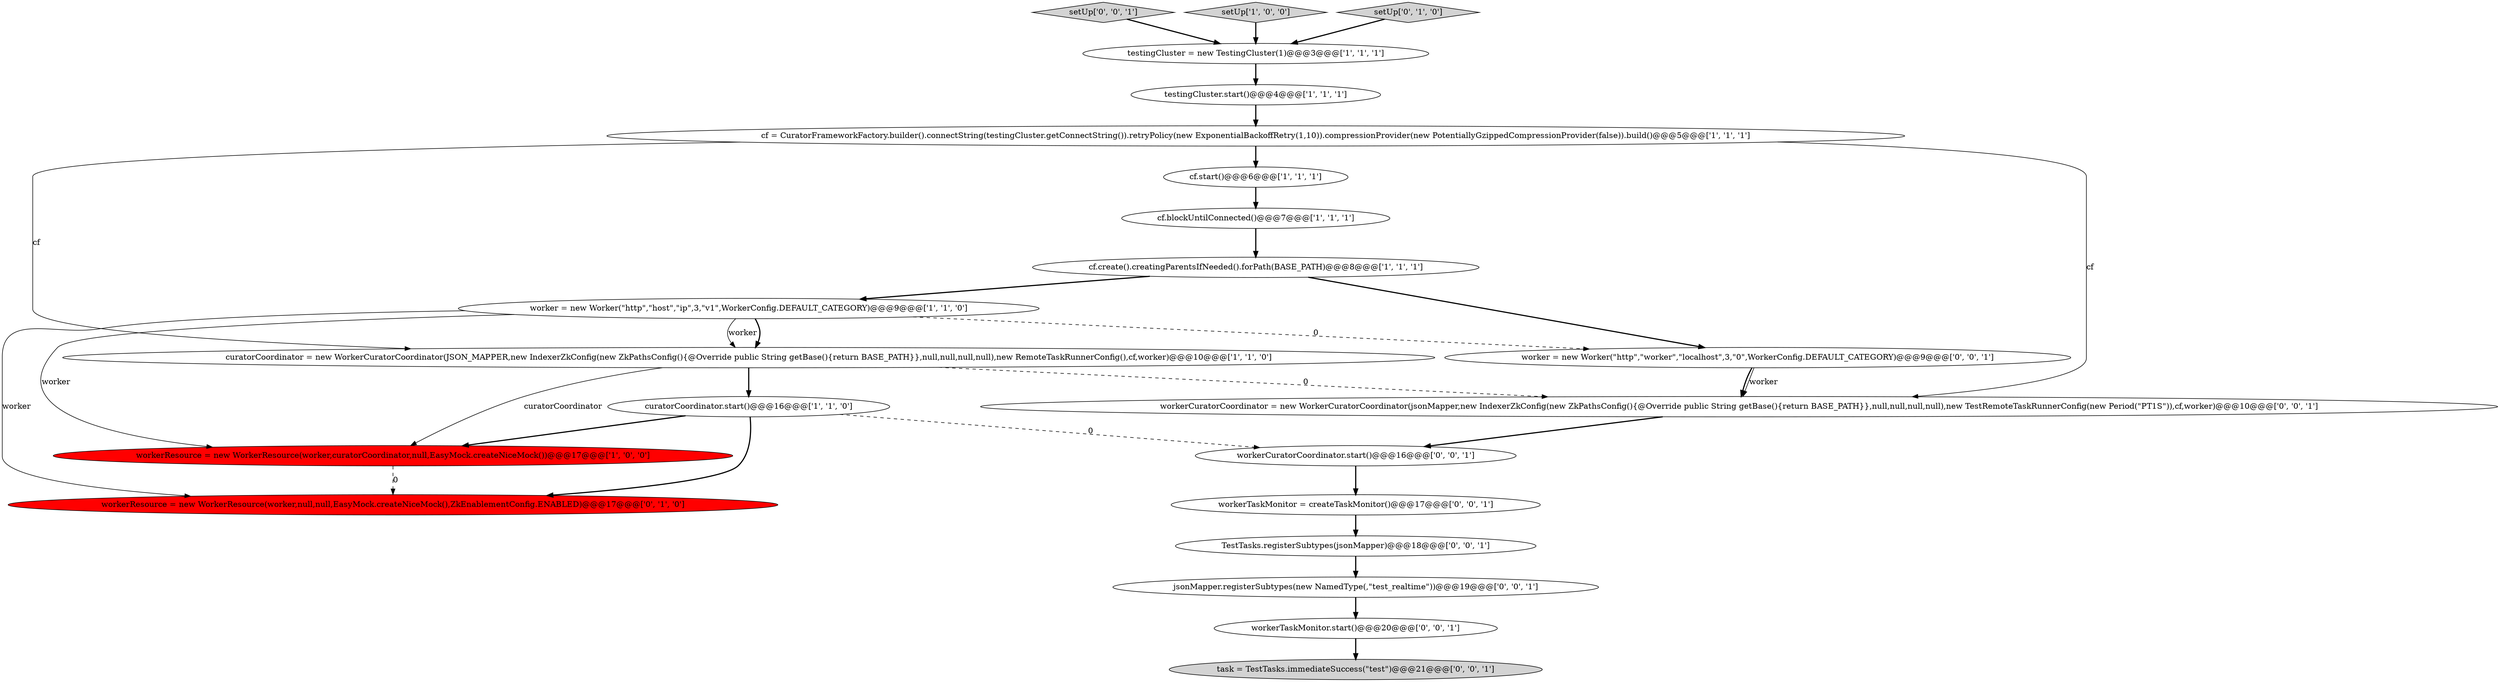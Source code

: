 digraph {
8 [style = filled, label = "curatorCoordinator.start()@@@16@@@['1', '1', '0']", fillcolor = white, shape = ellipse image = "AAA0AAABBB1BBB"];
17 [style = filled, label = "setUp['0', '0', '1']", fillcolor = lightgray, shape = diamond image = "AAA0AAABBB3BBB"];
15 [style = filled, label = "TestTasks.registerSubtypes(jsonMapper)@@@18@@@['0', '0', '1']", fillcolor = white, shape = ellipse image = "AAA0AAABBB3BBB"];
4 [style = filled, label = "cf.create().creatingParentsIfNeeded().forPath(BASE_PATH)@@@8@@@['1', '1', '1']", fillcolor = white, shape = ellipse image = "AAA0AAABBB1BBB"];
13 [style = filled, label = "worker = new Worker(\"http\",\"worker\",\"localhost\",3,\"0\",WorkerConfig.DEFAULT_CATEGORY)@@@9@@@['0', '0', '1']", fillcolor = white, shape = ellipse image = "AAA0AAABBB3BBB"];
14 [style = filled, label = "jsonMapper.registerSubtypes(new NamedType(,\"test_realtime\"))@@@19@@@['0', '0', '1']", fillcolor = white, shape = ellipse image = "AAA0AAABBB3BBB"];
10 [style = filled, label = "cf = CuratorFrameworkFactory.builder().connectString(testingCluster.getConnectString()).retryPolicy(new ExponentialBackoffRetry(1,10)).compressionProvider(new PotentiallyGzippedCompressionProvider(false)).build()@@@5@@@['1', '1', '1']", fillcolor = white, shape = ellipse image = "AAA0AAABBB1BBB"];
6 [style = filled, label = "setUp['1', '0', '0']", fillcolor = lightgray, shape = diamond image = "AAA0AAABBB1BBB"];
21 [style = filled, label = "workerTaskMonitor.start()@@@20@@@['0', '0', '1']", fillcolor = white, shape = ellipse image = "AAA0AAABBB3BBB"];
18 [style = filled, label = "task = TestTasks.immediateSuccess(\"test\")@@@21@@@['0', '0', '1']", fillcolor = lightgray, shape = ellipse image = "AAA0AAABBB3BBB"];
19 [style = filled, label = "workerCuratorCoordinator.start()@@@16@@@['0', '0', '1']", fillcolor = white, shape = ellipse image = "AAA0AAABBB3BBB"];
7 [style = filled, label = "cf.blockUntilConnected()@@@7@@@['1', '1', '1']", fillcolor = white, shape = ellipse image = "AAA0AAABBB1BBB"];
11 [style = filled, label = "workerResource = new WorkerResource(worker,null,null,EasyMock.createNiceMock(),ZkEnablementConfig.ENABLED)@@@17@@@['0', '1', '0']", fillcolor = red, shape = ellipse image = "AAA1AAABBB2BBB"];
16 [style = filled, label = "workerCuratorCoordinator = new WorkerCuratorCoordinator(jsonMapper,new IndexerZkConfig(new ZkPathsConfig(){@Override public String getBase(){return BASE_PATH}},null,null,null,null),new TestRemoteTaskRunnerConfig(new Period(\"PT1S\")),cf,worker)@@@10@@@['0', '0', '1']", fillcolor = white, shape = ellipse image = "AAA0AAABBB3BBB"];
9 [style = filled, label = "testingCluster = new TestingCluster(1)@@@3@@@['1', '1', '1']", fillcolor = white, shape = ellipse image = "AAA0AAABBB1BBB"];
3 [style = filled, label = "curatorCoordinator = new WorkerCuratorCoordinator(JSON_MAPPER,new IndexerZkConfig(new ZkPathsConfig(){@Override public String getBase(){return BASE_PATH}},null,null,null,null),new RemoteTaskRunnerConfig(),cf,worker)@@@10@@@['1', '1', '0']", fillcolor = white, shape = ellipse image = "AAA0AAABBB1BBB"];
1 [style = filled, label = "testingCluster.start()@@@4@@@['1', '1', '1']", fillcolor = white, shape = ellipse image = "AAA0AAABBB1BBB"];
5 [style = filled, label = "workerResource = new WorkerResource(worker,curatorCoordinator,null,EasyMock.createNiceMock())@@@17@@@['1', '0', '0']", fillcolor = red, shape = ellipse image = "AAA1AAABBB1BBB"];
12 [style = filled, label = "setUp['0', '1', '0']", fillcolor = lightgray, shape = diamond image = "AAA0AAABBB2BBB"];
20 [style = filled, label = "workerTaskMonitor = createTaskMonitor()@@@17@@@['0', '0', '1']", fillcolor = white, shape = ellipse image = "AAA0AAABBB3BBB"];
2 [style = filled, label = "worker = new Worker(\"http\",\"host\",\"ip\",3,\"v1\",WorkerConfig.DEFAULT_CATEGORY)@@@9@@@['1', '1', '0']", fillcolor = white, shape = ellipse image = "AAA0AAABBB1BBB"];
0 [style = filled, label = "cf.start()@@@6@@@['1', '1', '1']", fillcolor = white, shape = ellipse image = "AAA0AAABBB1BBB"];
10->3 [style = solid, label="cf"];
8->19 [style = dashed, label="0"];
15->14 [style = bold, label=""];
19->20 [style = bold, label=""];
17->9 [style = bold, label=""];
2->3 [style = bold, label=""];
4->13 [style = bold, label=""];
2->11 [style = solid, label="worker"];
3->5 [style = solid, label="curatorCoordinator"];
4->2 [style = bold, label=""];
7->4 [style = bold, label=""];
16->19 [style = bold, label=""];
12->9 [style = bold, label=""];
13->16 [style = bold, label=""];
21->18 [style = bold, label=""];
0->7 [style = bold, label=""];
2->3 [style = solid, label="worker"];
13->16 [style = solid, label="worker"];
8->5 [style = bold, label=""];
5->11 [style = dashed, label="0"];
2->13 [style = dashed, label="0"];
3->8 [style = bold, label=""];
10->0 [style = bold, label=""];
2->5 [style = solid, label="worker"];
10->16 [style = solid, label="cf"];
6->9 [style = bold, label=""];
9->1 [style = bold, label=""];
1->10 [style = bold, label=""];
8->11 [style = bold, label=""];
20->15 [style = bold, label=""];
14->21 [style = bold, label=""];
3->16 [style = dashed, label="0"];
}
